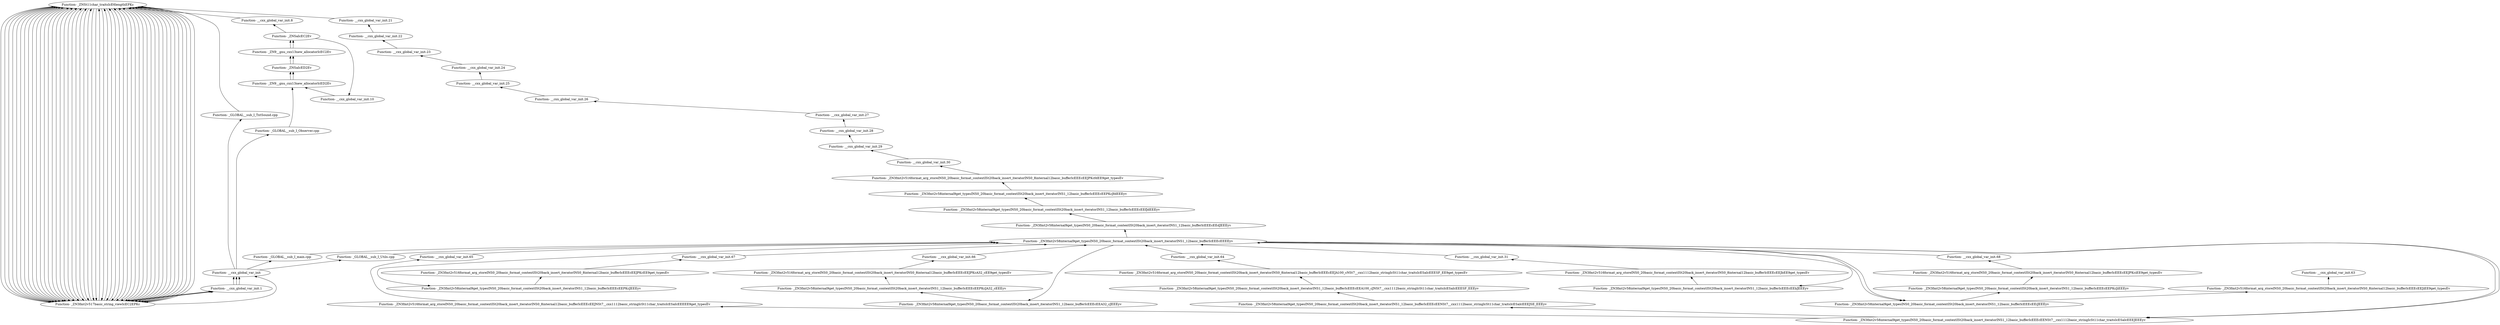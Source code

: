 digraph {
	"Function- _ZNSt11char_traitsIcE6lengthEPKc"
	"Function- _ZN3fmt2v517basic_string_viewIcEC2EPKc"
	"Function- _ZN3fmt2v517basic_string_viewIcEC2EPKc" -> "Function- _ZNSt11char_traitsIcE6lengthEPKc" [dir=back]
	"Function- _ZNSt11char_traitsIcE6lengthEPKc"
	"Function- _ZNSt11char_traitsIcE6lengthEPKc" -> "Function- _ZN3fmt2v517basic_string_viewIcEC2EPKc" [dir=back]
	"Function- _ZN3fmt2v517basic_string_viewIcEC2EPKc"
	"Function- _ZN3fmt2v517basic_string_viewIcEC2EPKc" -> "Function- _ZNSt11char_traitsIcE6lengthEPKc" [dir=back]
	"Function- _ZNSt11char_traitsIcE6lengthEPKc"
	"Function- _ZNSt11char_traitsIcE6lengthEPKc" -> "Function- _ZN3fmt2v517basic_string_viewIcEC2EPKc" [dir=back]
	"Function- _ZN3fmt2v517basic_string_viewIcEC2EPKc"
	"Function- _ZN3fmt2v517basic_string_viewIcEC2EPKc" -> "Function- _ZNSt11char_traitsIcE6lengthEPKc" [dir=back]
	"Function- _ZNSt11char_traitsIcE6lengthEPKc"
	"Function- _ZNSt11char_traitsIcE6lengthEPKc" -> "Function- _ZN3fmt2v517basic_string_viewIcEC2EPKc" [dir=back]
	"Function- _ZN3fmt2v517basic_string_viewIcEC2EPKc"
	"Function- _ZN3fmt2v517basic_string_viewIcEC2EPKc" -> "Function- _ZNSt11char_traitsIcE6lengthEPKc" [dir=back]
	"Function- _ZNSt11char_traitsIcE6lengthEPKc"
	"Function- _ZNSt11char_traitsIcE6lengthEPKc" -> "Function- _ZN3fmt2v517basic_string_viewIcEC2EPKc" [dir=back]
	"Function- _ZN3fmt2v517basic_string_viewIcEC2EPKc"
	"Function- _ZN3fmt2v517basic_string_viewIcEC2EPKc" -> "Function- _ZNSt11char_traitsIcE6lengthEPKc" [dir=back]
	"Function- _ZNSt11char_traitsIcE6lengthEPKc"
	"Function- _ZNSt11char_traitsIcE6lengthEPKc" -> "Function- _ZN3fmt2v517basic_string_viewIcEC2EPKc" [dir=back]
	"Function- _ZN3fmt2v517basic_string_viewIcEC2EPKc"
	"Function- _ZN3fmt2v517basic_string_viewIcEC2EPKc" -> "Function- _ZNSt11char_traitsIcE6lengthEPKc" [dir=back]
	"Function- __cxx_global_var_init.1"
	"Function- __cxx_global_var_init.1" -> "Function- _ZN3fmt2v517basic_string_viewIcEC2EPKc" [dir=back]
	"Function- __cxx_global_var_init"
	"Function- __cxx_global_var_init" -> "Function- __cxx_global_var_init.1" [dir=back]
	"Function- _GLOBAL__sub_I_Utils.cpp"
	"Function- _GLOBAL__sub_I_Utils.cpp" -> "Function- __cxx_global_var_init" [dir=back]
	"Function- _ZN3fmt2v58internal9get_typesINS0_20basic_format_contextISt20back_insert_iteratorINS1_12basic_bufferIcEEEcEEEEyv"
	"Function- _ZN3fmt2v58internal9get_typesINS0_20basic_format_contextISt20back_insert_iteratorINS1_12basic_bufferIcEEEcEEEEyv" -> "Function- _GLOBAL__sub_I_Utils.cpp" [dir=back]
	"Function- _ZN3fmt2v58internal9get_typesINS0_20basic_format_contextISt20back_insert_iteratorINS1_12basic_bufferIcEEEcEEbJEEEyv"
	"Function- _ZN3fmt2v58internal9get_typesINS0_20basic_format_contextISt20back_insert_iteratorINS1_12basic_bufferIcEEEcEEbJEEEyv" -> "Function- _ZN3fmt2v58internal9get_typesINS0_20basic_format_contextISt20back_insert_iteratorINS1_12basic_bufferIcEEEcEEEEyv" [dir=back]
	"Function- _ZN3fmt2v516format_arg_storeINS0_20basic_format_contextISt20back_insert_iteratorINS0_8internal12basic_bufferIcEEEcEEJbEE9get_typesEv"
	"Function- _ZN3fmt2v516format_arg_storeINS0_20basic_format_contextISt20back_insert_iteratorINS0_8internal12basic_bufferIcEEEcEEJbEE9get_typesEv" -> "Function- _ZN3fmt2v58internal9get_typesINS0_20basic_format_contextISt20back_insert_iteratorINS1_12basic_bufferIcEEEcEEbJEEEyv" [dir=back]
	"Function- __cxx_global_var_init.31"
	"Function- __cxx_global_var_init.31" -> "Function- _ZN3fmt2v516format_arg_storeINS0_20basic_format_contextISt20back_insert_iteratorINS0_8internal12basic_bufferIcEEEcEEJbEE9get_typesEv" [dir=back]
	"Function- _ZN3fmt2v58internal9get_typesINS0_20basic_format_contextISt20back_insert_iteratorINS1_12basic_bufferIcEEEcEEEEyv"
	"Function- _ZN3fmt2v58internal9get_typesINS0_20basic_format_contextISt20back_insert_iteratorINS1_12basic_bufferIcEEEcEEEEyv" -> "Function- __cxx_global_var_init.31" [dir=back]
	"Function- _ZN3fmt2v58internal9get_typesINS0_20basic_format_contextISt20back_insert_iteratorINS1_12basic_bufferIcEEEcEEdJEEEyv"
	"Function- _ZN3fmt2v58internal9get_typesINS0_20basic_format_contextISt20back_insert_iteratorINS1_12basic_bufferIcEEEcEEdJEEEyv" -> "Function- _ZN3fmt2v58internal9get_typesINS0_20basic_format_contextISt20back_insert_iteratorINS1_12basic_bufferIcEEEcEEEEyv" [dir=back]
	"Function- _ZN3fmt2v58internal9get_typesINS0_20basic_format_contextISt20back_insert_iteratorINS1_12basic_bufferIcEEEcEEfJdEEEyv"
	"Function- _ZN3fmt2v58internal9get_typesINS0_20basic_format_contextISt20back_insert_iteratorINS1_12basic_bufferIcEEEcEEfJdEEEyv" -> "Function- _ZN3fmt2v58internal9get_typesINS0_20basic_format_contextISt20back_insert_iteratorINS1_12basic_bufferIcEEEcEEdJEEEyv" [dir=back]
	"Function- _ZN3fmt2v58internal9get_typesINS0_20basic_format_contextISt20back_insert_iteratorINS1_12basic_bufferIcEEEcEEPKcJfdEEEyv"
	"Function- _ZN3fmt2v58internal9get_typesINS0_20basic_format_contextISt20back_insert_iteratorINS1_12basic_bufferIcEEEcEEPKcJfdEEEyv" -> "Function- _ZN3fmt2v58internal9get_typesINS0_20basic_format_contextISt20back_insert_iteratorINS1_12basic_bufferIcEEEcEEfJdEEEyv" [dir=back]
	"Function- _ZN3fmt2v516format_arg_storeINS0_20basic_format_contextISt20back_insert_iteratorINS0_8internal12basic_bufferIcEEEcEEJPKcfdEE9get_typesEv"
	"Function- _ZN3fmt2v516format_arg_storeINS0_20basic_format_contextISt20back_insert_iteratorINS0_8internal12basic_bufferIcEEEcEEJPKcfdEE9get_typesEv" -> "Function- _ZN3fmt2v58internal9get_typesINS0_20basic_format_contextISt20back_insert_iteratorINS1_12basic_bufferIcEEEcEEPKcJfdEEEyv" [dir=back]
	"Function- __cxx_global_var_init.30"
	"Function- __cxx_global_var_init.30" -> "Function- _ZN3fmt2v516format_arg_storeINS0_20basic_format_contextISt20back_insert_iteratorINS0_8internal12basic_bufferIcEEEcEEJPKcfdEE9get_typesEv" [dir=back]
	"Function- __cxx_global_var_init.29"
	"Function- __cxx_global_var_init.29" -> "Function- __cxx_global_var_init.30" [dir=back]
	"Function- __cxx_global_var_init.28"
	"Function- __cxx_global_var_init.28" -> "Function- __cxx_global_var_init.29" [dir=back]
	"Function- __cxx_global_var_init.27"
	"Function- __cxx_global_var_init.27" -> "Function- __cxx_global_var_init.28" [dir=back]
	"Function- __cxx_global_var_init.26"
	"Function- __cxx_global_var_init.26" -> "Function- __cxx_global_var_init.27" [dir=back]
	"Function- __cxx_global_var_init.25"
	"Function- __cxx_global_var_init.25" -> "Function- __cxx_global_var_init.26" [dir=back]
	"Function- __cxx_global_var_init.24"
	"Function- __cxx_global_var_init.24" -> "Function- __cxx_global_var_init.25" [dir=back]
	"Function- __cxx_global_var_init.23"
	"Function- __cxx_global_var_init.23" -> "Function- __cxx_global_var_init.24" [dir=back]
	"Function- __cxx_global_var_init.22"
	"Function- __cxx_global_var_init.22" -> "Function- __cxx_global_var_init.23" [dir=back]
	"Function- __cxx_global_var_init.21"
	"Function- __cxx_global_var_init.21" -> "Function- __cxx_global_var_init.22" [dir=back]
	"Function- _ZNSt11char_traitsIcE6lengthEPKc"
	"Function- _ZNSt11char_traitsIcE6lengthEPKc" -> "Function- __cxx_global_var_init.21" [dir=back]
	"Function- _ZN3fmt2v517basic_string_viewIcEC2EPKc"
	"Function- _ZN3fmt2v517basic_string_viewIcEC2EPKc" -> "Function- _ZNSt11char_traitsIcE6lengthEPKc" [dir=back]
	"Function- _ZNSt11char_traitsIcE6lengthEPKc"
	"Function- _ZNSt11char_traitsIcE6lengthEPKc" -> "Function- _ZN3fmt2v517basic_string_viewIcEC2EPKc" [dir=back]
	"Function- _ZN3fmt2v517basic_string_viewIcEC2EPKc"
	"Function- _ZN3fmt2v517basic_string_viewIcEC2EPKc" -> "Function- _ZNSt11char_traitsIcE6lengthEPKc" [dir=back]
	"Function- _ZNSt11char_traitsIcE6lengthEPKc"
	"Function- _ZNSt11char_traitsIcE6lengthEPKc" -> "Function- _ZN3fmt2v517basic_string_viewIcEC2EPKc" [dir=back]
	"Function- _ZN3fmt2v517basic_string_viewIcEC2EPKc"
	"Function- _ZN3fmt2v517basic_string_viewIcEC2EPKc" -> "Function- _ZNSt11char_traitsIcE6lengthEPKc" [dir=back]
	"Function- _ZNSt11char_traitsIcE6lengthEPKc"
	"Function- _ZNSt11char_traitsIcE6lengthEPKc" -> "Function- _ZN3fmt2v517basic_string_viewIcEC2EPKc" [dir=back]
	"Function- _ZN3fmt2v517basic_string_viewIcEC2EPKc"
	"Function- _ZN3fmt2v517basic_string_viewIcEC2EPKc" -> "Function- _ZNSt11char_traitsIcE6lengthEPKc" [dir=back]
	"Function- _ZNSt11char_traitsIcE6lengthEPKc"
	"Function- _ZNSt11char_traitsIcE6lengthEPKc" -> "Function- _ZN3fmt2v517basic_string_viewIcEC2EPKc" [dir=back]
	"Function- _ZN3fmt2v517basic_string_viewIcEC2EPKc"
	"Function- _ZN3fmt2v517basic_string_viewIcEC2EPKc" -> "Function- _ZNSt11char_traitsIcE6lengthEPKc" [dir=back]
	"Function- _ZNSt11char_traitsIcE6lengthEPKc"
	"Function- _ZNSt11char_traitsIcE6lengthEPKc" -> "Function- _ZN3fmt2v517basic_string_viewIcEC2EPKc" [dir=back]
	"Function- _ZN3fmt2v517basic_string_viewIcEC2EPKc"
	"Function- _ZN3fmt2v517basic_string_viewIcEC2EPKc" -> "Function- _ZNSt11char_traitsIcE6lengthEPKc" [dir=back]
	"Function- _ZNSt11char_traitsIcE6lengthEPKc"
	"Function- _ZNSt11char_traitsIcE6lengthEPKc" -> "Function- _ZN3fmt2v517basic_string_viewIcEC2EPKc" [dir=back]
	"Function- _ZN3fmt2v517basic_string_viewIcEC2EPKc"
	"Function- _ZN3fmt2v517basic_string_viewIcEC2EPKc" -> "Function- _ZNSt11char_traitsIcE6lengthEPKc" [dir=back]
	"Function- __cxx_global_var_init.1"
	"Function- __cxx_global_var_init.1" -> "Function- _ZN3fmt2v517basic_string_viewIcEC2EPKc" [dir=back]
	"Function- __cxx_global_var_init"
	"Function- __cxx_global_var_init" -> "Function- __cxx_global_var_init.1" [dir=back]
	"Function- _GLOBAL__sub_I_TxtSound.cpp"
	"Function- _GLOBAL__sub_I_TxtSound.cpp" -> "Function- __cxx_global_var_init" [dir=back]
	"Function- _ZNSt11char_traitsIcE6lengthEPKc"
	"Function- _ZNSt11char_traitsIcE6lengthEPKc" -> "Function- _GLOBAL__sub_I_TxtSound.cpp" [dir=back]
	"Function- _ZN3fmt2v517basic_string_viewIcEC2EPKc"
	"Function- _ZN3fmt2v517basic_string_viewIcEC2EPKc" -> "Function- _ZNSt11char_traitsIcE6lengthEPKc" [dir=back]
	"Function- _ZNSt11char_traitsIcE6lengthEPKc"
	"Function- _ZNSt11char_traitsIcE6lengthEPKc" -> "Function- _ZN3fmt2v517basic_string_viewIcEC2EPKc" [dir=back]
	"Function- _ZN3fmt2v517basic_string_viewIcEC2EPKc"
	"Function- _ZN3fmt2v517basic_string_viewIcEC2EPKc" -> "Function- _ZNSt11char_traitsIcE6lengthEPKc" [dir=back]
	"Function- _ZNSt11char_traitsIcE6lengthEPKc"
	"Function- _ZNSt11char_traitsIcE6lengthEPKc" -> "Function- _ZN3fmt2v517basic_string_viewIcEC2EPKc" [dir=back]
	"Function- _ZN3fmt2v517basic_string_viewIcEC2EPKc"
	"Function- _ZN3fmt2v517basic_string_viewIcEC2EPKc" -> "Function- _ZNSt11char_traitsIcE6lengthEPKc" [dir=back]
	"Function- _ZNSt11char_traitsIcE6lengthEPKc"
	"Function- _ZNSt11char_traitsIcE6lengthEPKc" -> "Function- _ZN3fmt2v517basic_string_viewIcEC2EPKc" [dir=back]
	"Function- _ZN3fmt2v517basic_string_viewIcEC2EPKc"
	"Function- _ZN3fmt2v517basic_string_viewIcEC2EPKc" -> "Function- _ZNSt11char_traitsIcE6lengthEPKc" [dir=back]
	"Function- _ZNSt11char_traitsIcE6lengthEPKc"
	"Function- _ZNSt11char_traitsIcE6lengthEPKc" -> "Function- _ZN3fmt2v517basic_string_viewIcEC2EPKc" [dir=back]
	"Function- _ZN3fmt2v517basic_string_viewIcEC2EPKc"
	"Function- _ZN3fmt2v517basic_string_viewIcEC2EPKc" -> "Function- _ZNSt11char_traitsIcE6lengthEPKc" [dir=back]
	"Function- _ZNSt11char_traitsIcE6lengthEPKc"
	"Function- _ZNSt11char_traitsIcE6lengthEPKc" -> "Function- _ZN3fmt2v517basic_string_viewIcEC2EPKc" [dir=back]
	"Function- _ZN3fmt2v517basic_string_viewIcEC2EPKc"
	"Function- _ZN3fmt2v517basic_string_viewIcEC2EPKc" -> "Function- _ZNSt11char_traitsIcE6lengthEPKc" [dir=back]
	"Function- _ZNSt11char_traitsIcE6lengthEPKc"
	"Function- _ZNSt11char_traitsIcE6lengthEPKc" -> "Function- _ZN3fmt2v517basic_string_viewIcEC2EPKc" [dir=back]
	"Function- _ZN3fmt2v517basic_string_viewIcEC2EPKc"
	"Function- _ZN3fmt2v517basic_string_viewIcEC2EPKc" -> "Function- _ZNSt11char_traitsIcE6lengthEPKc" [dir=back]
	"Function- __cxx_global_var_init"
	"Function- __cxx_global_var_init" -> "Function- _ZN3fmt2v517basic_string_viewIcEC2EPKc" [dir=back]
	"Function- _GLOBAL__sub_I_Observer.cpp"
	"Function- _GLOBAL__sub_I_Observer.cpp" -> "Function- __cxx_global_var_init" [dir=back]
	"Function- _ZN9__gnu_cxx13new_allocatorIcED2Ev"
	"Function- _ZN9__gnu_cxx13new_allocatorIcED2Ev" -> "Function- _GLOBAL__sub_I_Observer.cpp" [dir=back]
	"Function- _ZNSaIcED2Ev"
	"Function- _ZNSaIcED2Ev" -> "Function- _ZN9__gnu_cxx13new_allocatorIcED2Ev" [dir=back]
	"Function- _ZN9__gnu_cxx13new_allocatorIcEC2Ev"
	"Function- _ZN9__gnu_cxx13new_allocatorIcEC2Ev" -> "Function- _ZNSaIcED2Ev" [dir=back]
	"Function- _ZNSaIcEC2Ev"
	"Function- _ZNSaIcEC2Ev" -> "Function- _ZN9__gnu_cxx13new_allocatorIcEC2Ev" [dir=back]
	"Function- __cxx_global_var_init.10"
	"Function- __cxx_global_var_init.10" -> "Function- _ZNSaIcEC2Ev" [dir=back]
	"Function- _ZN9__gnu_cxx13new_allocatorIcED2Ev"
	"Function- _ZN9__gnu_cxx13new_allocatorIcED2Ev" -> "Function- __cxx_global_var_init.10" [dir=back]
	"Function- _ZNSaIcED2Ev"
	"Function- _ZNSaIcED2Ev" -> "Function- _ZN9__gnu_cxx13new_allocatorIcED2Ev" [dir=back]
	"Function- _ZN9__gnu_cxx13new_allocatorIcEC2Ev"
	"Function- _ZN9__gnu_cxx13new_allocatorIcEC2Ev" -> "Function- _ZNSaIcED2Ev" [dir=back]
	"Function- _ZNSaIcEC2Ev"
	"Function- _ZNSaIcEC2Ev" -> "Function- _ZN9__gnu_cxx13new_allocatorIcEC2Ev" [dir=back]
	"Function- __cxx_global_var_init.8"
	"Function- __cxx_global_var_init.8" -> "Function- _ZNSaIcEC2Ev" [dir=back]
	"Function- _ZNSt11char_traitsIcE6lengthEPKc"
	"Function- _ZNSt11char_traitsIcE6lengthEPKc" -> "Function- __cxx_global_var_init.8" [dir=back]
	"Function- _ZN3fmt2v517basic_string_viewIcEC2EPKc"
	"Function- _ZN3fmt2v517basic_string_viewIcEC2EPKc" -> "Function- _ZNSt11char_traitsIcE6lengthEPKc" [dir=back]
	"Function- _ZNSt11char_traitsIcE6lengthEPKc"
	"Function- _ZNSt11char_traitsIcE6lengthEPKc" -> "Function- _ZN3fmt2v517basic_string_viewIcEC2EPKc" [dir=back]
	"Function- _ZN3fmt2v517basic_string_viewIcEC2EPKc"
	"Function- _ZN3fmt2v517basic_string_viewIcEC2EPKc" -> "Function- _ZNSt11char_traitsIcE6lengthEPKc" [dir=back]
	"Function- _ZNSt11char_traitsIcE6lengthEPKc"
	"Function- _ZNSt11char_traitsIcE6lengthEPKc" -> "Function- _ZN3fmt2v517basic_string_viewIcEC2EPKc" [dir=back]
	"Function- _ZN3fmt2v517basic_string_viewIcEC2EPKc"
	"Function- _ZN3fmt2v517basic_string_viewIcEC2EPKc" -> "Function- _ZNSt11char_traitsIcE6lengthEPKc" [dir=back]
	"Function- _ZNSt11char_traitsIcE6lengthEPKc"
	"Function- _ZNSt11char_traitsIcE6lengthEPKc" -> "Function- _ZN3fmt2v517basic_string_viewIcEC2EPKc" [dir=back]
	"Function- _ZN3fmt2v517basic_string_viewIcEC2EPKc"
	"Function- _ZN3fmt2v517basic_string_viewIcEC2EPKc" -> "Function- _ZNSt11char_traitsIcE6lengthEPKc" [dir=back]
	"Function- _ZNSt11char_traitsIcE6lengthEPKc"
	"Function- _ZNSt11char_traitsIcE6lengthEPKc" -> "Function- _ZN3fmt2v517basic_string_viewIcEC2EPKc" [dir=back]
	"Function- _ZN3fmt2v517basic_string_viewIcEC2EPKc"
	"Function- _ZN3fmt2v517basic_string_viewIcEC2EPKc" -> "Function- _ZNSt11char_traitsIcE6lengthEPKc" [dir=back]
	"Function- _ZNSt11char_traitsIcE6lengthEPKc"
	"Function- _ZNSt11char_traitsIcE6lengthEPKc" -> "Function- _ZN3fmt2v517basic_string_viewIcEC2EPKc" [dir=back]
	"Function- _ZN3fmt2v517basic_string_viewIcEC2EPKc"
	"Function- _ZN3fmt2v517basic_string_viewIcEC2EPKc" -> "Function- _ZNSt11char_traitsIcE6lengthEPKc" [dir=back]
	"Function- _ZNSt11char_traitsIcE6lengthEPKc"
	"Function- _ZNSt11char_traitsIcE6lengthEPKc" -> "Function- _ZN3fmt2v517basic_string_viewIcEC2EPKc" [dir=back]
	"Function- _ZN3fmt2v517basic_string_viewIcEC2EPKc"
	"Function- _ZN3fmt2v517basic_string_viewIcEC2EPKc" -> "Function- _ZNSt11char_traitsIcE6lengthEPKc" [dir=back]
	"Function- __cxx_global_var_init.1"
	"Function- __cxx_global_var_init.1" -> "Function- _ZN3fmt2v517basic_string_viewIcEC2EPKc" [dir=back]
	"Function- __cxx_global_var_init"
	"Function- __cxx_global_var_init" -> "Function- __cxx_global_var_init.1" [dir=back]
	"Function- _GLOBAL__sub_I_main.cpp"
	"Function- _GLOBAL__sub_I_main.cpp" -> "Function- __cxx_global_var_init" [dir=back]
	"Function- _ZN3fmt2v58internal9get_typesINS0_20basic_format_contextISt20back_insert_iteratorINS1_12basic_bufferIcEEEcEEEEyv"
	"Function- _ZN3fmt2v58internal9get_typesINS0_20basic_format_contextISt20back_insert_iteratorINS1_12basic_bufferIcEEEcEEEEyv" -> "Function- _GLOBAL__sub_I_main.cpp" [dir=back]
	"Function- _ZN3fmt2v58internal9get_typesINS0_20basic_format_contextISt20back_insert_iteratorINS1_12basic_bufferIcEEEcEEiJEEEyv"
	"Function- _ZN3fmt2v58internal9get_typesINS0_20basic_format_contextISt20back_insert_iteratorINS1_12basic_bufferIcEEEcEEiJEEEyv" -> "Function- _ZN3fmt2v58internal9get_typesINS0_20basic_format_contextISt20back_insert_iteratorINS1_12basic_bufferIcEEEcEEEEyv" [dir=back]
	"Function- _ZN3fmt2v58internal9get_typesINS0_20basic_format_contextISt20back_insert_iteratorINS1_12basic_bufferIcEEEcEEPKcJiEEEyv"
	"Function- _ZN3fmt2v58internal9get_typesINS0_20basic_format_contextISt20back_insert_iteratorINS1_12basic_bufferIcEEEcEEPKcJiEEEyv" -> "Function- _ZN3fmt2v58internal9get_typesINS0_20basic_format_contextISt20back_insert_iteratorINS1_12basic_bufferIcEEEcEEiJEEEyv" [dir=back]
	"Function- _ZN3fmt2v516format_arg_storeINS0_20basic_format_contextISt20back_insert_iteratorINS0_8internal12basic_bufferIcEEEcEEJPKciEE9get_typesEv"
	"Function- _ZN3fmt2v516format_arg_storeINS0_20basic_format_contextISt20back_insert_iteratorINS0_8internal12basic_bufferIcEEEcEEJPKciEE9get_typesEv" -> "Function- _ZN3fmt2v58internal9get_typesINS0_20basic_format_contextISt20back_insert_iteratorINS1_12basic_bufferIcEEEcEEPKcJiEEEyv" [dir=back]
	"Function- __cxx_global_var_init.68"
	"Function- __cxx_global_var_init.68" -> "Function- _ZN3fmt2v516format_arg_storeINS0_20basic_format_contextISt20back_insert_iteratorINS0_8internal12basic_bufferIcEEEcEEJPKciEE9get_typesEv" [dir=back]
	"Function- _ZN3fmt2v58internal9get_typesINS0_20basic_format_contextISt20back_insert_iteratorINS1_12basic_bufferIcEEEcEEEEyv"
	"Function- _ZN3fmt2v58internal9get_typesINS0_20basic_format_contextISt20back_insert_iteratorINS1_12basic_bufferIcEEEcEEEEyv" -> "Function- __cxx_global_var_init.68" [dir=back]
	"Function- _ZN3fmt2v58internal9get_typesINS0_20basic_format_contextISt20back_insert_iteratorINS1_12basic_bufferIcEEEcEEPKcJEEEyv"
	"Function- _ZN3fmt2v58internal9get_typesINS0_20basic_format_contextISt20back_insert_iteratorINS1_12basic_bufferIcEEEcEEPKcJEEEyv" -> "Function- _ZN3fmt2v58internal9get_typesINS0_20basic_format_contextISt20back_insert_iteratorINS1_12basic_bufferIcEEEcEEEEyv" [dir=back]
	"Function- _ZN3fmt2v516format_arg_storeINS0_20basic_format_contextISt20back_insert_iteratorINS0_8internal12basic_bufferIcEEEcEEJPKcEE9get_typesEv"
	"Function- _ZN3fmt2v516format_arg_storeINS0_20basic_format_contextISt20back_insert_iteratorINS0_8internal12basic_bufferIcEEEcEEJPKcEE9get_typesEv" -> "Function- _ZN3fmt2v58internal9get_typesINS0_20basic_format_contextISt20back_insert_iteratorINS1_12basic_bufferIcEEEcEEPKcJEEEyv" [dir=back]
	"Function- __cxx_global_var_init.67"
	"Function- __cxx_global_var_init.67" -> "Function- _ZN3fmt2v516format_arg_storeINS0_20basic_format_contextISt20back_insert_iteratorINS0_8internal12basic_bufferIcEEEcEEJPKcEE9get_typesEv" [dir=back]
	"Function- _ZN3fmt2v58internal9get_typesINS0_20basic_format_contextISt20back_insert_iteratorINS1_12basic_bufferIcEEEcEEEEyv"
	"Function- _ZN3fmt2v58internal9get_typesINS0_20basic_format_contextISt20back_insert_iteratorINS1_12basic_bufferIcEEEcEEEEyv" -> "Function- __cxx_global_var_init.67" [dir=back]
	"Function- _ZN3fmt2v58internal9get_typesINS0_20basic_format_contextISt20back_insert_iteratorINS1_12basic_bufferIcEEEcEEA32_cJEEEyv"
	"Function- _ZN3fmt2v58internal9get_typesINS0_20basic_format_contextISt20back_insert_iteratorINS1_12basic_bufferIcEEEcEEA32_cJEEEyv" -> "Function- _ZN3fmt2v58internal9get_typesINS0_20basic_format_contextISt20back_insert_iteratorINS1_12basic_bufferIcEEEcEEEEyv" [dir=back]
	"Function- _ZN3fmt2v58internal9get_typesINS0_20basic_format_contextISt20back_insert_iteratorINS1_12basic_bufferIcEEEcEEPKcJA32_cEEEyv"
	"Function- _ZN3fmt2v58internal9get_typesINS0_20basic_format_contextISt20back_insert_iteratorINS1_12basic_bufferIcEEEcEEPKcJA32_cEEEyv" -> "Function- _ZN3fmt2v58internal9get_typesINS0_20basic_format_contextISt20back_insert_iteratorINS1_12basic_bufferIcEEEcEEA32_cJEEEyv" [dir=back]
	"Function- _ZN3fmt2v516format_arg_storeINS0_20basic_format_contextISt20back_insert_iteratorINS0_8internal12basic_bufferIcEEEcEEJPKcA32_cEE9get_typesEv"
	"Function- _ZN3fmt2v516format_arg_storeINS0_20basic_format_contextISt20back_insert_iteratorINS0_8internal12basic_bufferIcEEEcEEJPKcA32_cEE9get_typesEv" -> "Function- _ZN3fmt2v58internal9get_typesINS0_20basic_format_contextISt20back_insert_iteratorINS1_12basic_bufferIcEEEcEEPKcJA32_cEEEyv" [dir=back]
	"Function- __cxx_global_var_init.66"
	"Function- __cxx_global_var_init.66" -> "Function- _ZN3fmt2v516format_arg_storeINS0_20basic_format_contextISt20back_insert_iteratorINS0_8internal12basic_bufferIcEEEcEEJPKcA32_cEE9get_typesEv" [dir=back]
	"Function- _ZN3fmt2v58internal9get_typesINS0_20basic_format_contextISt20back_insert_iteratorINS1_12basic_bufferIcEEEcEEEEyv"
	"Function- _ZN3fmt2v58internal9get_typesINS0_20basic_format_contextISt20back_insert_iteratorINS1_12basic_bufferIcEEEcEEEEyv" -> "Function- __cxx_global_var_init.66" [dir=back]
	"Function- _ZN3fmt2v58internal9get_typesINS0_20basic_format_contextISt20back_insert_iteratorINS1_12basic_bufferIcEEEcEENSt7__cxx1112basic_stringIcSt11char_traitsIcESaIcEEEJEEEyv"
	"Function- _ZN3fmt2v58internal9get_typesINS0_20basic_format_contextISt20back_insert_iteratorINS1_12basic_bufferIcEEEcEENSt7__cxx1112basic_stringIcSt11char_traitsIcESaIcEEEJEEEyv" -> "Function- _ZN3fmt2v58internal9get_typesINS0_20basic_format_contextISt20back_insert_iteratorINS1_12basic_bufferIcEEEcEEEEyv" [dir=back]
	"Function- _ZN3fmt2v516format_arg_storeINS0_20basic_format_contextISt20back_insert_iteratorINS0_8internal12basic_bufferIcEEEcEEJNSt7__cxx1112basic_stringIcSt11char_traitsIcESaIcEEEEE9get_typesEv"
	"Function- _ZN3fmt2v516format_arg_storeINS0_20basic_format_contextISt20back_insert_iteratorINS0_8internal12basic_bufferIcEEEcEEJNSt7__cxx1112basic_stringIcSt11char_traitsIcESaIcEEEEE9get_typesEv" -> "Function- _ZN3fmt2v58internal9get_typesINS0_20basic_format_contextISt20back_insert_iteratorINS1_12basic_bufferIcEEEcEENSt7__cxx1112basic_stringIcSt11char_traitsIcESaIcEEEJEEEyv" [dir=back]
	"Function- __cxx_global_var_init.65"
	"Function- __cxx_global_var_init.65" -> "Function- _ZN3fmt2v516format_arg_storeINS0_20basic_format_contextISt20back_insert_iteratorINS0_8internal12basic_bufferIcEEEcEEJNSt7__cxx1112basic_stringIcSt11char_traitsIcESaIcEEEEE9get_typesEv" [dir=back]
	"Function- _ZN3fmt2v58internal9get_typesINS0_20basic_format_contextISt20back_insert_iteratorINS1_12basic_bufferIcEEEcEEEEyv"
	"Function- _ZN3fmt2v58internal9get_typesINS0_20basic_format_contextISt20back_insert_iteratorINS1_12basic_bufferIcEEEcEEEEyv" -> "Function- __cxx_global_var_init.65" [dir=back]
	"Function- _ZN3fmt2v58internal9get_typesINS0_20basic_format_contextISt20back_insert_iteratorINS1_12basic_bufferIcEEEcEENSt7__cxx1112basic_stringIcSt11char_traitsIcESaIcEEEJEEEyv"
	"Function- _ZN3fmt2v58internal9get_typesINS0_20basic_format_contextISt20back_insert_iteratorINS1_12basic_bufferIcEEEcEENSt7__cxx1112basic_stringIcSt11char_traitsIcESaIcEEEJEEEyv" -> "Function- _ZN3fmt2v58internal9get_typesINS0_20basic_format_contextISt20back_insert_iteratorINS1_12basic_bufferIcEEEcEEEEyv" [dir=back]
	"Function- _ZN3fmt2v58internal9get_typesINS0_20basic_format_contextISt20back_insert_iteratorINS1_12basic_bufferIcEEEcEENSt7__cxx1112basic_stringIcSt11char_traitsIcESaIcEEEJSE_EEEyv"
	"Function- _ZN3fmt2v58internal9get_typesINS0_20basic_format_contextISt20back_insert_iteratorINS1_12basic_bufferIcEEEcEENSt7__cxx1112basic_stringIcSt11char_traitsIcESaIcEEEJSE_EEEyv" -> "Function- _ZN3fmt2v58internal9get_typesINS0_20basic_format_contextISt20back_insert_iteratorINS1_12basic_bufferIcEEEcEENSt7__cxx1112basic_stringIcSt11char_traitsIcESaIcEEEJEEEyv" [dir=back]
	"Function- _ZN3fmt2v58internal9get_typesINS0_20basic_format_contextISt20back_insert_iteratorINS1_12basic_bufferIcEEEcEEA100_cJNSt7__cxx1112basic_stringIcSt11char_traitsIcESaIcEEESF_EEEyv"
	"Function- _ZN3fmt2v58internal9get_typesINS0_20basic_format_contextISt20back_insert_iteratorINS1_12basic_bufferIcEEEcEEA100_cJNSt7__cxx1112basic_stringIcSt11char_traitsIcESaIcEEESF_EEEyv" -> "Function- _ZN3fmt2v58internal9get_typesINS0_20basic_format_contextISt20back_insert_iteratorINS1_12basic_bufferIcEEEcEENSt7__cxx1112basic_stringIcSt11char_traitsIcESaIcEEEJSE_EEEyv" [dir=back]
	"Function- _ZN3fmt2v516format_arg_storeINS0_20basic_format_contextISt20back_insert_iteratorINS0_8internal12basic_bufferIcEEEcEEJA100_cNSt7__cxx1112basic_stringIcSt11char_traitsIcESaIcEEESF_EE9get_typesEv"
	"Function- _ZN3fmt2v516format_arg_storeINS0_20basic_format_contextISt20back_insert_iteratorINS0_8internal12basic_bufferIcEEEcEEJA100_cNSt7__cxx1112basic_stringIcSt11char_traitsIcESaIcEEESF_EE9get_typesEv" -> "Function- _ZN3fmt2v58internal9get_typesINS0_20basic_format_contextISt20back_insert_iteratorINS1_12basic_bufferIcEEEcEEA100_cJNSt7__cxx1112basic_stringIcSt11char_traitsIcESaIcEEESF_EEEyv" [dir=back]
	"Function- __cxx_global_var_init.64"
	"Function- __cxx_global_var_init.64" -> "Function- _ZN3fmt2v516format_arg_storeINS0_20basic_format_contextISt20back_insert_iteratorINS0_8internal12basic_bufferIcEEEcEEJA100_cNSt7__cxx1112basic_stringIcSt11char_traitsIcESaIcEEESF_EE9get_typesEv" [dir=back]
	"Function- _ZN3fmt2v58internal9get_typesINS0_20basic_format_contextISt20back_insert_iteratorINS1_12basic_bufferIcEEEcEEEEyv"
	"Function- _ZN3fmt2v58internal9get_typesINS0_20basic_format_contextISt20back_insert_iteratorINS1_12basic_bufferIcEEEcEEEEyv" -> "Function- __cxx_global_var_init.64" [dir=back]
	"Function- _ZN3fmt2v58internal9get_typesINS0_20basic_format_contextISt20back_insert_iteratorINS1_12basic_bufferIcEEEcEEiJEEEyv"
	"Function- _ZN3fmt2v58internal9get_typesINS0_20basic_format_contextISt20back_insert_iteratorINS1_12basic_bufferIcEEEcEEiJEEEyv" -> "Function- _ZN3fmt2v58internal9get_typesINS0_20basic_format_contextISt20back_insert_iteratorINS1_12basic_bufferIcEEEcEEEEyv" [dir=back]
	"Function- _ZN3fmt2v516format_arg_storeINS0_20basic_format_contextISt20back_insert_iteratorINS0_8internal12basic_bufferIcEEEcEEJiEE9get_typesEv"
	"Function- _ZN3fmt2v516format_arg_storeINS0_20basic_format_contextISt20back_insert_iteratorINS0_8internal12basic_bufferIcEEEcEEJiEE9get_typesEv" -> "Function- _ZN3fmt2v58internal9get_typesINS0_20basic_format_contextISt20back_insert_iteratorINS1_12basic_bufferIcEEEcEEiJEEEyv" [dir=back]
	"Function- __cxx_global_var_init.63"
	"Function- __cxx_global_var_init.63" -> "Function- _ZN3fmt2v516format_arg_storeINS0_20basic_format_contextISt20back_insert_iteratorINS0_8internal12basic_bufferIcEEEcEEJiEE9get_typesEv" [dir=back]
}
